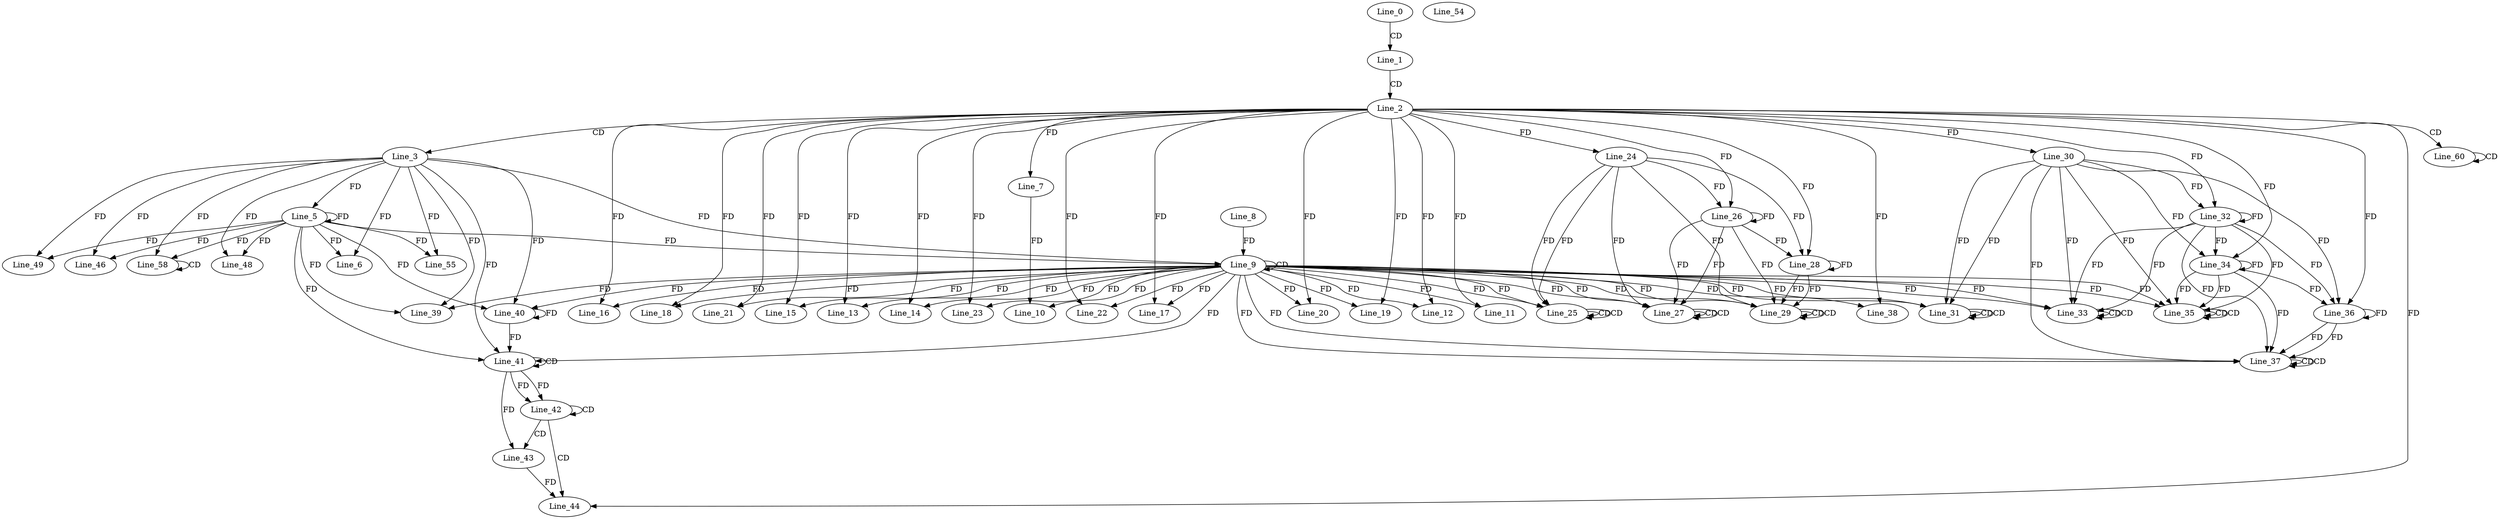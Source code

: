 digraph G {
  Line_0;
  Line_1;
  Line_2;
  Line_3;
  Line_5;
  Line_5;
  Line_6;
  Line_7;
  Line_9;
  Line_9;
  Line_8;
  Line_10;
  Line_7;
  Line_11;
  Line_11;
  Line_12;
  Line_12;
  Line_13;
  Line_13;
  Line_14;
  Line_14;
  Line_15;
  Line_15;
  Line_16;
  Line_16;
  Line_17;
  Line_17;
  Line_18;
  Line_18;
  Line_19;
  Line_19;
  Line_20;
  Line_20;
  Line_21;
  Line_21;
  Line_22;
  Line_22;
  Line_23;
  Line_23;
  Line_24;
  Line_24;
  Line_25;
  Line_25;
  Line_25;
  Line_26;
  Line_26;
  Line_27;
  Line_27;
  Line_27;
  Line_28;
  Line_28;
  Line_29;
  Line_29;
  Line_29;
  Line_30;
  Line_30;
  Line_31;
  Line_31;
  Line_31;
  Line_31;
  Line_32;
  Line_32;
  Line_33;
  Line_33;
  Line_33;
  Line_33;
  Line_34;
  Line_34;
  Line_35;
  Line_35;
  Line_35;
  Line_35;
  Line_36;
  Line_36;
  Line_37;
  Line_37;
  Line_37;
  Line_37;
  Line_38;
  Line_38;
  Line_39;
  Line_40;
  Line_40;
  Line_40;
  Line_41;
  Line_41;
  Line_42;
  Line_42;
  Line_43;
  Line_43;
  Line_44;
  Line_46;
  Line_48;
  Line_49;
  Line_54;
  Line_55;
  Line_58;
  Line_58;
  Line_60;
  Line_60;
  Line_0 -> Line_1 [ label="CD" ];
  Line_1 -> Line_2 [ label="CD" ];
  Line_2 -> Line_3 [ label="CD" ];
  Line_3 -> Line_5 [ label="FD" ];
  Line_5 -> Line_5 [ label="FD" ];
  Line_3 -> Line_6 [ label="FD" ];
  Line_5 -> Line_6 [ label="FD" ];
  Line_2 -> Line_7 [ label="FD" ];
  Line_9 -> Line_9 [ label="CD" ];
  Line_3 -> Line_9 [ label="FD" ];
  Line_5 -> Line_9 [ label="FD" ];
  Line_8 -> Line_9 [ label="FD" ];
  Line_9 -> Line_10 [ label="FD" ];
  Line_7 -> Line_10 [ label="FD" ];
  Line_9 -> Line_11 [ label="FD" ];
  Line_2 -> Line_11 [ label="FD" ];
  Line_9 -> Line_12 [ label="FD" ];
  Line_2 -> Line_12 [ label="FD" ];
  Line_9 -> Line_13 [ label="FD" ];
  Line_2 -> Line_13 [ label="FD" ];
  Line_9 -> Line_14 [ label="FD" ];
  Line_2 -> Line_14 [ label="FD" ];
  Line_9 -> Line_15 [ label="FD" ];
  Line_2 -> Line_15 [ label="FD" ];
  Line_9 -> Line_16 [ label="FD" ];
  Line_2 -> Line_16 [ label="FD" ];
  Line_9 -> Line_17 [ label="FD" ];
  Line_2 -> Line_17 [ label="FD" ];
  Line_9 -> Line_18 [ label="FD" ];
  Line_2 -> Line_18 [ label="FD" ];
  Line_9 -> Line_19 [ label="FD" ];
  Line_2 -> Line_19 [ label="FD" ];
  Line_9 -> Line_20 [ label="FD" ];
  Line_2 -> Line_20 [ label="FD" ];
  Line_9 -> Line_21 [ label="FD" ];
  Line_2 -> Line_21 [ label="FD" ];
  Line_9 -> Line_22 [ label="FD" ];
  Line_2 -> Line_22 [ label="FD" ];
  Line_9 -> Line_23 [ label="FD" ];
  Line_2 -> Line_23 [ label="FD" ];
  Line_2 -> Line_24 [ label="FD" ];
  Line_24 -> Line_25 [ label="FD" ];
  Line_25 -> Line_25 [ label="CD" ];
  Line_9 -> Line_25 [ label="FD" ];
  Line_24 -> Line_25 [ label="FD" ];
  Line_25 -> Line_25 [ label="CD" ];
  Line_9 -> Line_25 [ label="FD" ];
  Line_24 -> Line_26 [ label="FD" ];
  Line_26 -> Line_26 [ label="FD" ];
  Line_2 -> Line_26 [ label="FD" ];
  Line_26 -> Line_27 [ label="FD" ];
  Line_27 -> Line_27 [ label="CD" ];
  Line_9 -> Line_27 [ label="FD" ];
  Line_24 -> Line_27 [ label="FD" ];
  Line_26 -> Line_27 [ label="FD" ];
  Line_27 -> Line_27 [ label="CD" ];
  Line_9 -> Line_27 [ label="FD" ];
  Line_24 -> Line_28 [ label="FD" ];
  Line_26 -> Line_28 [ label="FD" ];
  Line_28 -> Line_28 [ label="FD" ];
  Line_2 -> Line_28 [ label="FD" ];
  Line_28 -> Line_29 [ label="FD" ];
  Line_29 -> Line_29 [ label="CD" ];
  Line_9 -> Line_29 [ label="FD" ];
  Line_24 -> Line_29 [ label="FD" ];
  Line_26 -> Line_29 [ label="FD" ];
  Line_28 -> Line_29 [ label="FD" ];
  Line_29 -> Line_29 [ label="CD" ];
  Line_9 -> Line_29 [ label="FD" ];
  Line_2 -> Line_30 [ label="FD" ];
  Line_30 -> Line_31 [ label="FD" ];
  Line_31 -> Line_31 [ label="CD" ];
  Line_9 -> Line_31 [ label="FD" ];
  Line_30 -> Line_31 [ label="FD" ];
  Line_31 -> Line_31 [ label="CD" ];
  Line_9 -> Line_31 [ label="FD" ];
  Line_30 -> Line_32 [ label="FD" ];
  Line_32 -> Line_32 [ label="FD" ];
  Line_2 -> Line_32 [ label="FD" ];
  Line_32 -> Line_33 [ label="FD" ];
  Line_33 -> Line_33 [ label="CD" ];
  Line_9 -> Line_33 [ label="FD" ];
  Line_30 -> Line_33 [ label="FD" ];
  Line_32 -> Line_33 [ label="FD" ];
  Line_33 -> Line_33 [ label="CD" ];
  Line_9 -> Line_33 [ label="FD" ];
  Line_30 -> Line_34 [ label="FD" ];
  Line_32 -> Line_34 [ label="FD" ];
  Line_34 -> Line_34 [ label="FD" ];
  Line_2 -> Line_34 [ label="FD" ];
  Line_34 -> Line_35 [ label="FD" ];
  Line_35 -> Line_35 [ label="CD" ];
  Line_9 -> Line_35 [ label="FD" ];
  Line_30 -> Line_35 [ label="FD" ];
  Line_32 -> Line_35 [ label="FD" ];
  Line_34 -> Line_35 [ label="FD" ];
  Line_35 -> Line_35 [ label="CD" ];
  Line_9 -> Line_35 [ label="FD" ];
  Line_30 -> Line_36 [ label="FD" ];
  Line_32 -> Line_36 [ label="FD" ];
  Line_34 -> Line_36 [ label="FD" ];
  Line_36 -> Line_36 [ label="FD" ];
  Line_2 -> Line_36 [ label="FD" ];
  Line_36 -> Line_37 [ label="FD" ];
  Line_37 -> Line_37 [ label="CD" ];
  Line_9 -> Line_37 [ label="FD" ];
  Line_30 -> Line_37 [ label="FD" ];
  Line_32 -> Line_37 [ label="FD" ];
  Line_34 -> Line_37 [ label="FD" ];
  Line_36 -> Line_37 [ label="FD" ];
  Line_37 -> Line_37 [ label="CD" ];
  Line_9 -> Line_37 [ label="FD" ];
  Line_9 -> Line_38 [ label="FD" ];
  Line_2 -> Line_38 [ label="FD" ];
  Line_3 -> Line_39 [ label="FD" ];
  Line_5 -> Line_39 [ label="FD" ];
  Line_9 -> Line_39 [ label="FD" ];
  Line_9 -> Line_40 [ label="FD" ];
  Line_40 -> Line_40 [ label="FD" ];
  Line_3 -> Line_40 [ label="FD" ];
  Line_5 -> Line_40 [ label="FD" ];
  Line_41 -> Line_41 [ label="CD" ];
  Line_3 -> Line_41 [ label="FD" ];
  Line_5 -> Line_41 [ label="FD" ];
  Line_9 -> Line_41 [ label="FD" ];
  Line_40 -> Line_41 [ label="FD" ];
  Line_41 -> Line_42 [ label="FD" ];
  Line_42 -> Line_42 [ label="CD" ];
  Line_41 -> Line_42 [ label="FD" ];
  Line_42 -> Line_43 [ label="CD" ];
  Line_41 -> Line_43 [ label="FD" ];
  Line_42 -> Line_44 [ label="CD" ];
  Line_2 -> Line_44 [ label="FD" ];
  Line_43 -> Line_44 [ label="FD" ];
  Line_3 -> Line_46 [ label="FD" ];
  Line_5 -> Line_46 [ label="FD" ];
  Line_3 -> Line_48 [ label="FD" ];
  Line_5 -> Line_48 [ label="FD" ];
  Line_3 -> Line_49 [ label="FD" ];
  Line_5 -> Line_49 [ label="FD" ];
  Line_3 -> Line_55 [ label="FD" ];
  Line_5 -> Line_55 [ label="FD" ];
  Line_58 -> Line_58 [ label="CD" ];
  Line_3 -> Line_58 [ label="FD" ];
  Line_5 -> Line_58 [ label="FD" ];
  Line_2 -> Line_60 [ label="CD" ];
  Line_60 -> Line_60 [ label="CD" ];
}
